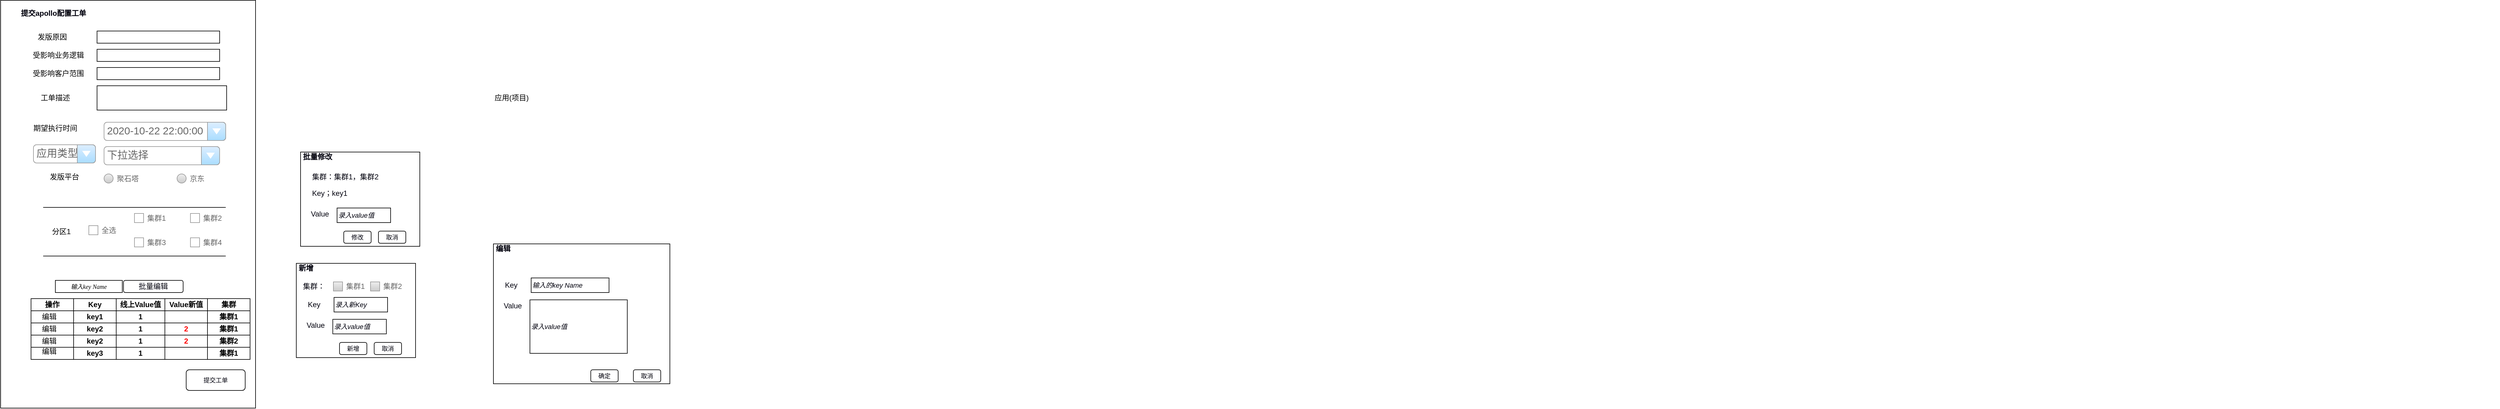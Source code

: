 <mxfile version="14.1.2" type="github" pages="3">
  <diagram id="HkuzjCNXfdghulc0zHtY" name="第 1 页">
    <mxGraphModel dx="1422" dy="1963" grid="1" gridSize="10" guides="1" tooltips="1" connect="1" arrows="1" fold="1" page="1" pageScale="1" pageWidth="827" pageHeight="1169" math="0" shadow="0">
      <root>
        <mxCell id="0" />
        <mxCell id="1" parent="0" />
        <mxCell id="XfXEvl1QIxhK9ypkfOGY-76" value="" style="rounded=0;whiteSpace=wrap;html=1;shadow=0;strokeColor=#000000;fillColor=none;gradientColor=#BFBFBF;fontColor=#00000D;" parent="1" vertex="1">
          <mxGeometry x="60" y="-60.5" width="419" height="670.5" as="geometry" />
        </mxCell>
        <mxCell id="XfXEvl1QIxhK9ypkfOGY-6" value="发版平台" style="text;html=1;strokeColor=none;fillColor=none;align=center;verticalAlign=middle;whiteSpace=wrap;rounded=0;" parent="1" vertex="1">
          <mxGeometry x="140" y="220" width="50" height="20" as="geometry" />
        </mxCell>
        <mxCell id="XfXEvl1QIxhK9ypkfOGY-7" value="聚石塔&lt;span style=&quot;color: rgba(0, 0, 0, 0); font-family: monospace; font-size: 12px;&quot;&gt;%3CmxGraphModel%3E%3Croot%3E%3CmxCell%20id%3D%220%22%2F%3E%3CmxCell%20id%3D%221%22%20parent%3D%220%22%2F%3E%3CmxCell%20id%3D%222%22%20value%3D%22%E9%9B%86%E7%BE%A4%E6%B8%85%E5%8D%95%22%20style%3D%22text%3Bhtml%3D1%3BstrokeColor%3Dnone%3BfillColor%3Dnone%3Balign%3Dcenter%3BverticalAlign%3Dmiddle%3BwhiteSpace%3Dwrap%3Brounded%3D0%3B%22%20vertex%3D%221%22%20parent%3D%221%22%3E%3CmxGeometry%20x%3D%22120%22%20y%3D%22170%22%20width%3D%2250%22%20height%3D%2220%22%20as%3D%22geometry%22%2F%3E%3C%2FmxCell%3E%3C%2Froot%3E%3C%2FmxGraphModel%3E&lt;/span&gt;" style="shape=ellipse;fillColor=#eeeeee;strokeColor=#999999;gradientColor=#cccccc;html=1;align=left;spacingLeft=4;fontSize=12;fontColor=#666666;labelPosition=right;shadow=0;" parent="1" vertex="1">
          <mxGeometry x="230" y="225" width="15" height="15" as="geometry" />
        </mxCell>
        <mxCell id="XfXEvl1QIxhK9ypkfOGY-9" value="京东" style="shape=ellipse;fillColor=#eeeeee;strokeColor=#999999;gradientColor=#cccccc;html=1;align=left;spacingLeft=4;fontSize=12;fontColor=#666666;labelPosition=right;shadow=0;" parent="1" vertex="1">
          <mxGeometry x="350" y="225" width="15" height="15" as="geometry" />
        </mxCell>
        <mxCell id="XfXEvl1QIxhK9ypkfOGY-20" value="应用(项目)" style="text;html=1;strokeColor=none;fillColor=none;align=center;verticalAlign=middle;whiteSpace=wrap;rounded=0;" parent="1" vertex="1">
          <mxGeometry x="870" y="90" width="60" height="20" as="geometry" />
        </mxCell>
        <mxCell id="XfXEvl1QIxhK9ypkfOGY-21" value="下拉选择" style="strokeWidth=1;shadow=0;dashed=0;align=center;html=1;shape=mxgraph.mockup.forms.comboBox;strokeColor=#999999;fillColor=#ddeeff;align=left;fillColor2=#aaddff;mainText=;fontColor=#666666;fontSize=17;spacingLeft=3;" parent="1" vertex="1">
          <mxGeometry x="230" y="180" width="190" height="30" as="geometry" />
        </mxCell>
        <mxCell id="XfXEvl1QIxhK9ypkfOGY-22" value="Key" style="text;html=1;fillColor=none;align=center;verticalAlign=middle;whiteSpace=wrap;rounded=0;strokeColor=#000000;fontStyle=1" parent="1" vertex="1">
          <mxGeometry x="180" y="430" width="70" height="20" as="geometry" />
        </mxCell>
        <mxCell id="XfXEvl1QIxhK9ypkfOGY-23" style="edgeStyle=orthogonalEdgeStyle;rounded=0;orthogonalLoop=1;jettySize=auto;html=1;exitX=0.5;exitY=1;exitDx=0;exitDy=0;" parent="1" source="XfXEvl1QIxhK9ypkfOGY-22" target="XfXEvl1QIxhK9ypkfOGY-22" edge="1">
          <mxGeometry relative="1" as="geometry" />
        </mxCell>
        <mxCell id="XfXEvl1QIxhK9ypkfOGY-24" value="线上Value值" style="text;html=1;fillColor=none;align=center;verticalAlign=middle;whiteSpace=wrap;rounded=0;strokeColor=#000000;fontStyle=1" parent="1" vertex="1">
          <mxGeometry x="250" y="430" width="80" height="20" as="geometry" />
        </mxCell>
        <mxCell id="XfXEvl1QIxhK9ypkfOGY-25" value="Value新值" style="text;html=1;fillColor=none;align=center;verticalAlign=middle;whiteSpace=wrap;rounded=0;strokeColor=#000000;fontStyle=1" parent="1" vertex="1">
          <mxGeometry x="330" y="430" width="70" height="20" as="geometry" />
        </mxCell>
        <mxCell id="XfXEvl1QIxhK9ypkfOGY-26" value="集群" style="text;html=1;fillColor=none;align=center;verticalAlign=middle;whiteSpace=wrap;rounded=0;strokeColor=#000000;fontStyle=1" parent="1" vertex="1">
          <mxGeometry x="400" y="430" width="70" height="20" as="geometry" />
        </mxCell>
        <mxCell id="XfXEvl1QIxhK9ypkfOGY-27" value="key1" style="text;html=1;fillColor=none;align=center;verticalAlign=middle;whiteSpace=wrap;rounded=0;strokeColor=#000000;fontStyle=1" parent="1" vertex="1">
          <mxGeometry x="180" y="450" width="70" height="20" as="geometry" />
        </mxCell>
        <mxCell id="XfXEvl1QIxhK9ypkfOGY-28" value="1" style="text;html=1;fillColor=none;align=center;verticalAlign=middle;whiteSpace=wrap;rounded=0;strokeColor=#000000;fontStyle=1" parent="1" vertex="1">
          <mxGeometry x="250" y="450" width="80" height="20" as="geometry" />
        </mxCell>
        <mxCell id="XfXEvl1QIxhK9ypkfOGY-29" value="" style="text;html=1;fillColor=none;align=center;verticalAlign=middle;whiteSpace=wrap;rounded=0;strokeColor=#000000;fontStyle=1;fontColor=#FF0000;" parent="1" vertex="1">
          <mxGeometry x="330" y="450" width="70" height="20" as="geometry" />
        </mxCell>
        <mxCell id="XfXEvl1QIxhK9ypkfOGY-30" value="集群1" style="text;html=1;fillColor=none;align=center;verticalAlign=middle;whiteSpace=wrap;rounded=0;strokeColor=#000000;fontStyle=1" parent="1" vertex="1">
          <mxGeometry x="400" y="450" width="70" height="20" as="geometry" />
        </mxCell>
        <mxCell id="XfXEvl1QIxhK9ypkfOGY-31" style="edgeStyle=orthogonalEdgeStyle;rounded=0;orthogonalLoop=1;jettySize=auto;html=1;exitX=0.5;exitY=1;exitDx=0;exitDy=0;" parent="1" edge="1">
          <mxGeometry relative="1" as="geometry">
            <mxPoint x="215" y="470" as="sourcePoint" />
            <mxPoint x="215" y="470" as="targetPoint" />
          </mxGeometry>
        </mxCell>
        <mxCell id="XfXEvl1QIxhK9ypkfOGY-32" value="key2" style="text;html=1;fillColor=none;align=center;verticalAlign=middle;whiteSpace=wrap;rounded=0;strokeColor=#000000;fontStyle=1" parent="1" vertex="1">
          <mxGeometry x="180" y="470" width="70" height="20" as="geometry" />
        </mxCell>
        <mxCell id="XfXEvl1QIxhK9ypkfOGY-33" value="1" style="text;html=1;fillColor=none;align=center;verticalAlign=middle;whiteSpace=wrap;rounded=0;strokeColor=#000000;fontStyle=1" parent="1" vertex="1">
          <mxGeometry x="250" y="470" width="80" height="20" as="geometry" />
        </mxCell>
        <mxCell id="XfXEvl1QIxhK9ypkfOGY-34" value="&lt;font color=&quot;#ff0000&quot;&gt;2&lt;/font&gt;" style="text;html=1;fillColor=none;align=center;verticalAlign=middle;whiteSpace=wrap;rounded=0;strokeColor=#000000;fontStyle=1" parent="1" vertex="1">
          <mxGeometry x="330" y="470" width="70" height="20" as="geometry" />
        </mxCell>
        <mxCell id="XfXEvl1QIxhK9ypkfOGY-35" value="集群1" style="text;html=1;fillColor=none;align=center;verticalAlign=middle;whiteSpace=wrap;rounded=0;strokeColor=#000000;fontStyle=1" parent="1" vertex="1">
          <mxGeometry x="400" y="470" width="70" height="20" as="geometry" />
        </mxCell>
        <mxCell id="XfXEvl1QIxhK9ypkfOGY-36" style="edgeStyle=orthogonalEdgeStyle;rounded=0;orthogonalLoop=1;jettySize=auto;html=1;exitX=0.5;exitY=1;exitDx=0;exitDy=0;" parent="1" source="XfXEvl1QIxhK9ypkfOGY-29" target="XfXEvl1QIxhK9ypkfOGY-29" edge="1">
          <mxGeometry relative="1" as="geometry" />
        </mxCell>
        <mxCell id="XfXEvl1QIxhK9ypkfOGY-37" style="edgeStyle=orthogonalEdgeStyle;rounded=0;orthogonalLoop=1;jettySize=auto;html=1;exitX=0.5;exitY=1;exitDx=0;exitDy=0;" parent="1" edge="1">
          <mxGeometry relative="1" as="geometry">
            <mxPoint x="215" y="490" as="sourcePoint" />
            <mxPoint x="215" y="490" as="targetPoint" />
          </mxGeometry>
        </mxCell>
        <mxCell id="XfXEvl1QIxhK9ypkfOGY-38" value="key2" style="text;html=1;fillColor=none;align=center;verticalAlign=middle;whiteSpace=wrap;rounded=0;strokeColor=#000000;fontStyle=1" parent="1" vertex="1">
          <mxGeometry x="180" y="490" width="70" height="20" as="geometry" />
        </mxCell>
        <mxCell id="XfXEvl1QIxhK9ypkfOGY-39" value="1" style="text;html=1;fillColor=none;align=center;verticalAlign=middle;whiteSpace=wrap;rounded=0;strokeColor=#000000;fontStyle=1" parent="1" vertex="1">
          <mxGeometry x="250" y="490" width="80" height="20" as="geometry" />
        </mxCell>
        <mxCell id="XfXEvl1QIxhK9ypkfOGY-40" value="&lt;font color=&quot;#ff0000&quot;&gt;2&lt;/font&gt;" style="text;html=1;fillColor=none;align=center;verticalAlign=middle;whiteSpace=wrap;rounded=0;strokeColor=#000000;fontStyle=1" parent="1" vertex="1">
          <mxGeometry x="330" y="490" width="70" height="20" as="geometry" />
        </mxCell>
        <mxCell id="XfXEvl1QIxhK9ypkfOGY-41" value="集群2" style="text;html=1;fillColor=none;align=center;verticalAlign=middle;whiteSpace=wrap;rounded=0;strokeColor=#000000;fontStyle=1" parent="1" vertex="1">
          <mxGeometry x="400" y="490" width="70" height="20" as="geometry" />
        </mxCell>
        <mxCell id="XfXEvl1QIxhK9ypkfOGY-42" style="edgeStyle=orthogonalEdgeStyle;rounded=0;orthogonalLoop=1;jettySize=auto;html=1;exitX=0.5;exitY=1;exitDx=0;exitDy=0;" parent="1" edge="1">
          <mxGeometry relative="1" as="geometry">
            <mxPoint x="365" y="490" as="sourcePoint" />
            <mxPoint x="365" y="490" as="targetPoint" />
          </mxGeometry>
        </mxCell>
        <mxCell id="XfXEvl1QIxhK9ypkfOGY-43" style="edgeStyle=orthogonalEdgeStyle;rounded=0;orthogonalLoop=1;jettySize=auto;html=1;exitX=0.5;exitY=1;exitDx=0;exitDy=0;" parent="1" edge="1">
          <mxGeometry relative="1" as="geometry">
            <mxPoint x="215" y="510" as="sourcePoint" />
            <mxPoint x="215" y="510" as="targetPoint" />
          </mxGeometry>
        </mxCell>
        <mxCell id="XfXEvl1QIxhK9ypkfOGY-44" value="key3" style="text;html=1;fillColor=none;align=center;verticalAlign=middle;whiteSpace=wrap;rounded=0;strokeColor=#000000;fontStyle=1" parent="1" vertex="1">
          <mxGeometry x="180" y="510" width="70" height="20" as="geometry" />
        </mxCell>
        <mxCell id="XfXEvl1QIxhK9ypkfOGY-45" value="1" style="text;html=1;fillColor=none;align=center;verticalAlign=middle;whiteSpace=wrap;rounded=0;strokeColor=#000000;fontStyle=1" parent="1" vertex="1">
          <mxGeometry x="250" y="510" width="80" height="20" as="geometry" />
        </mxCell>
        <mxCell id="XfXEvl1QIxhK9ypkfOGY-46" value="" style="text;html=1;fillColor=none;align=center;verticalAlign=middle;whiteSpace=wrap;rounded=0;strokeColor=#000000;fontStyle=1" parent="1" vertex="1">
          <mxGeometry x="330" y="510" width="70" height="20" as="geometry" />
        </mxCell>
        <mxCell id="XfXEvl1QIxhK9ypkfOGY-47" value="集群1" style="text;html=1;fillColor=none;align=center;verticalAlign=middle;whiteSpace=wrap;rounded=0;strokeColor=#000000;fontStyle=1" parent="1" vertex="1">
          <mxGeometry x="400" y="510" width="70" height="20" as="geometry" />
        </mxCell>
        <mxCell id="XfXEvl1QIxhK9ypkfOGY-48" style="edgeStyle=orthogonalEdgeStyle;rounded=0;orthogonalLoop=1;jettySize=auto;html=1;exitX=0.5;exitY=1;exitDx=0;exitDy=0;" parent="1" edge="1">
          <mxGeometry relative="1" as="geometry">
            <mxPoint x="365" y="510" as="sourcePoint" />
            <mxPoint x="365" y="510" as="targetPoint" />
          </mxGeometry>
        </mxCell>
        <mxCell id="XfXEvl1QIxhK9ypkfOGY-51" value="操作" style="text;html=1;fillColor=none;align=center;verticalAlign=middle;whiteSpace=wrap;rounded=0;strokeColor=#000000;fontStyle=1" parent="1" vertex="1">
          <mxGeometry x="110" y="430" width="70" height="20" as="geometry" />
        </mxCell>
        <mxCell id="XfXEvl1QIxhK9ypkfOGY-52" value="" style="text;html=1;fillColor=none;align=center;verticalAlign=middle;whiteSpace=wrap;rounded=0;strokeColor=#000000;fontStyle=1" parent="1" vertex="1">
          <mxGeometry x="110" y="450" width="70" height="20" as="geometry" />
        </mxCell>
        <mxCell id="XfXEvl1QIxhK9ypkfOGY-53" value="" style="text;html=1;fillColor=none;align=center;verticalAlign=middle;whiteSpace=wrap;rounded=0;strokeColor=#000000;fontStyle=1" parent="1" vertex="1">
          <mxGeometry x="110" y="470" width="70" height="20" as="geometry" />
        </mxCell>
        <mxCell id="XfXEvl1QIxhK9ypkfOGY-54" value="" style="text;html=1;fillColor=none;align=center;verticalAlign=middle;whiteSpace=wrap;rounded=0;strokeColor=#000000;fontStyle=1" parent="1" vertex="1">
          <mxGeometry x="110" y="490" width="70" height="20" as="geometry" />
        </mxCell>
        <mxCell id="XfXEvl1QIxhK9ypkfOGY-55" value="" style="text;html=1;fillColor=none;align=center;verticalAlign=middle;whiteSpace=wrap;rounded=0;strokeColor=#000000;fontStyle=1" parent="1" vertex="1">
          <mxGeometry x="110" y="510" width="70" height="20" as="geometry" />
        </mxCell>
        <mxCell id="XfXEvl1QIxhK9ypkfOGY-63" value="批量编辑" style="rounded=1;whiteSpace=wrap;html=1;shadow=0;strokeColor=#000000;fillColor=none;gradientColor=#BFBFBF;fontColor=#00000D;" parent="1" vertex="1">
          <mxGeometry x="262" y="400" width="98" height="20" as="geometry" />
        </mxCell>
        <mxCell id="XfXEvl1QIxhK9ypkfOGY-65" value="期望执行时间" style="text;html=1;strokeColor=none;fillColor=none;align=center;verticalAlign=middle;whiteSpace=wrap;rounded=0;" parent="1" vertex="1">
          <mxGeometry x="110" y="140" width="80" height="20" as="geometry" />
        </mxCell>
        <mxCell id="XfXEvl1QIxhK9ypkfOGY-66" value="2020-10-22 22:00:00" style="strokeWidth=1;shadow=0;dashed=0;align=center;html=1;shape=mxgraph.mockup.forms.comboBox;strokeColor=#999999;fillColor=#ddeeff;align=left;fillColor2=#aaddff;mainText=;fontColor=#666666;fontSize=17;spacingLeft=3;" parent="1" vertex="1">
          <mxGeometry x="230" y="140" width="200" height="30" as="geometry" />
        </mxCell>
        <mxCell id="XfXEvl1QIxhK9ypkfOGY-67" value="工单描述" style="text;html=1;strokeColor=none;fillColor=none;align=center;verticalAlign=middle;whiteSpace=wrap;rounded=0;" parent="1" vertex="1">
          <mxGeometry x="110" y="90" width="80" height="20" as="geometry" />
        </mxCell>
        <mxCell id="XfXEvl1QIxhK9ypkfOGY-68" value="" style="rounded=0;whiteSpace=wrap;html=1;shadow=0;strokeColor=#000000;fillColor=none;gradientColor=#BFBFBF;fontColor=#00000D;" parent="1" vertex="1">
          <mxGeometry x="218.5" y="80" width="213" height="40" as="geometry" />
        </mxCell>
        <mxCell id="XfXEvl1QIxhK9ypkfOGY-69" value="发版原因" style="text;html=1;strokeColor=none;fillColor=none;align=center;verticalAlign=middle;whiteSpace=wrap;rounded=0;" parent="1" vertex="1">
          <mxGeometry x="105" y="-10" width="80" height="20" as="geometry" />
        </mxCell>
        <mxCell id="XfXEvl1QIxhK9ypkfOGY-70" value="受影响业务逻辑" style="text;html=1;strokeColor=none;fillColor=none;align=center;verticalAlign=middle;whiteSpace=wrap;rounded=0;" parent="1" vertex="1">
          <mxGeometry x="110" y="20" width="90" height="20" as="geometry" />
        </mxCell>
        <mxCell id="XfXEvl1QIxhK9ypkfOGY-71" value="受影响客户范围" style="text;html=1;strokeColor=none;fillColor=none;align=center;verticalAlign=middle;whiteSpace=wrap;rounded=0;" parent="1" vertex="1">
          <mxGeometry x="110" y="50" width="90" height="20" as="geometry" />
        </mxCell>
        <mxCell id="XfXEvl1QIxhK9ypkfOGY-72" value="" style="rounded=0;whiteSpace=wrap;html=1;shadow=0;strokeColor=#000000;fillColor=none;gradientColor=#BFBFBF;fontColor=#00000D;" parent="1" vertex="1">
          <mxGeometry x="218.5" y="-10" width="201.5" height="20" as="geometry" />
        </mxCell>
        <mxCell id="XfXEvl1QIxhK9ypkfOGY-73" value="" style="rounded=0;whiteSpace=wrap;html=1;shadow=0;strokeColor=#000000;fillColor=none;gradientColor=#BFBFBF;fontColor=#00000D;" parent="1" vertex="1">
          <mxGeometry x="218.5" y="20" width="201.5" height="20" as="geometry" />
        </mxCell>
        <mxCell id="XfXEvl1QIxhK9ypkfOGY-74" value="" style="rounded=0;whiteSpace=wrap;html=1;shadow=0;strokeColor=#000000;fillColor=none;gradientColor=#BFBFBF;fontColor=#00000D;" parent="1" vertex="1">
          <mxGeometry x="218.5" y="50" width="201.5" height="20" as="geometry" />
        </mxCell>
        <mxCell id="XfXEvl1QIxhK9ypkfOGY-77" value="提交apollo配置工单" style="text;html=1;strokeColor=none;fillColor=none;align=center;verticalAlign=middle;whiteSpace=wrap;rounded=0;shadow=0;fontColor=#00000D;fontStyle=1" parent="1" vertex="1">
          <mxGeometry x="87" y="-49" width="120" height="20" as="geometry" />
        </mxCell>
        <mxCell id="XfXEvl1QIxhK9ypkfOGY-78" value="" style="rounded=0;whiteSpace=wrap;html=1;shadow=0;strokeColor=#000000;fillColor=none;gradientColor=#BFBFBF;fontColor=#00000D;" parent="1" vertex="1">
          <mxGeometry x="553" y="189" width="196" height="155" as="geometry" />
        </mxCell>
        <mxCell id="XfXEvl1QIxhK9ypkfOGY-79" value="集群：集群1，集群2" style="text;html=1;strokeColor=none;fillColor=none;align=left;verticalAlign=middle;whiteSpace=wrap;rounded=0;shadow=0;fontColor=#00000D;" parent="1" vertex="1">
          <mxGeometry x="570" y="220" width="116" height="20" as="geometry" />
        </mxCell>
        <mxCell id="XfXEvl1QIxhK9ypkfOGY-80" value="Key；key1" style="text;html=1;strokeColor=none;fillColor=none;align=left;verticalAlign=middle;whiteSpace=wrap;rounded=0;shadow=0;fontColor=#00000D;" parent="1" vertex="1">
          <mxGeometry x="570" y="247" width="116" height="20" as="geometry" />
        </mxCell>
        <mxCell id="XfXEvl1QIxhK9ypkfOGY-81" value="Value" style="text;html=1;strokeColor=none;fillColor=none;align=left;verticalAlign=middle;whiteSpace=wrap;rounded=0;shadow=0;fontColor=#00000D;" parent="1" vertex="1">
          <mxGeometry x="568" y="281" width="53" height="20" as="geometry" />
        </mxCell>
        <mxCell id="XfXEvl1QIxhK9ypkfOGY-82" value="&lt;font style=&quot;font-size: 11px&quot;&gt;录入value值&lt;/font&gt;" style="rounded=0;whiteSpace=wrap;html=1;shadow=0;strokeColor=#000000;fillColor=none;gradientColor=#BFBFBF;fontColor=#00000D;align=left;fontStyle=2;fontSize=10;" parent="1" vertex="1">
          <mxGeometry x="613" y="281" width="88" height="24" as="geometry" />
        </mxCell>
        <mxCell id="XfXEvl1QIxhK9ypkfOGY-83" value="修改" style="rounded=1;whiteSpace=wrap;html=1;shadow=0;strokeColor=#000000;fillColor=none;gradientColor=#BFBFBF;fontSize=10;fontColor=#00000D;align=center;" parent="1" vertex="1">
          <mxGeometry x="624" y="319" width="45" height="20" as="geometry" />
        </mxCell>
        <mxCell id="XfXEvl1QIxhK9ypkfOGY-84" value="取消" style="rounded=1;whiteSpace=wrap;html=1;shadow=0;strokeColor=#000000;fillColor=none;gradientColor=#BFBFBF;fontSize=10;fontColor=#00000D;align=center;" parent="1" vertex="1">
          <mxGeometry x="681" y="319" width="45" height="20" as="geometry" />
        </mxCell>
        <mxCell id="XfXEvl1QIxhK9ypkfOGY-85" value="批量修改" style="text;html=1;strokeColor=none;fillColor=none;align=left;verticalAlign=middle;whiteSpace=wrap;rounded=0;shadow=0;fontColor=#00000D;fontStyle=1" parent="1" vertex="1">
          <mxGeometry x="555" y="187" width="116" height="20" as="geometry" />
        </mxCell>
        <mxCell id="XfXEvl1QIxhK9ypkfOGY-88" value="提交工单" style="rounded=1;whiteSpace=wrap;html=1;shadow=0;strokeColor=#000000;fillColor=none;gradientColor=#BFBFBF;fontSize=10;align=center;fontColor=#00000D;" parent="1" vertex="1">
          <mxGeometry x="365" y="547" width="97" height="34" as="geometry" />
        </mxCell>
        <mxCell id="56p8c84hQz3d6hfQxooK-1" value="" style="rounded=0;whiteSpace=wrap;html=1;shadow=0;strokeColor=#000000;fillColor=none;gradientColor=#BFBFBF;fontColor=#00000D;" parent="1" vertex="1">
          <mxGeometry x="546" y="372" width="196" height="155" as="geometry" />
        </mxCell>
        <mxCell id="56p8c84hQz3d6hfQxooK-2" value="集群：" style="text;html=1;strokeColor=none;fillColor=none;align=left;verticalAlign=middle;whiteSpace=wrap;rounded=0;shadow=0;fontColor=#00000D;" parent="1" vertex="1">
          <mxGeometry x="555" y="400" width="43" height="20" as="geometry" />
        </mxCell>
        <mxCell id="56p8c84hQz3d6hfQxooK-3" value="Key" style="text;html=1;strokeColor=none;fillColor=none;align=left;verticalAlign=middle;whiteSpace=wrap;rounded=0;shadow=0;fontColor=#00000D;" parent="1" vertex="1">
          <mxGeometry x="563" y="430" width="35" height="20" as="geometry" />
        </mxCell>
        <mxCell id="56p8c84hQz3d6hfQxooK-4" value="Value" style="text;html=1;strokeColor=none;fillColor=none;align=left;verticalAlign=middle;whiteSpace=wrap;rounded=0;shadow=0;fontColor=#00000D;" parent="1" vertex="1">
          <mxGeometry x="561" y="464" width="53" height="20" as="geometry" />
        </mxCell>
        <mxCell id="56p8c84hQz3d6hfQxooK-5" value="&lt;font style=&quot;font-size: 11px&quot;&gt;录入value值&lt;/font&gt;" style="rounded=0;whiteSpace=wrap;html=1;shadow=0;strokeColor=#000000;fillColor=none;gradientColor=#BFBFBF;fontColor=#00000D;align=left;fontStyle=2;fontSize=10;" parent="1" vertex="1">
          <mxGeometry x="606" y="464" width="88" height="24" as="geometry" />
        </mxCell>
        <mxCell id="56p8c84hQz3d6hfQxooK-6" value="新增" style="rounded=1;whiteSpace=wrap;html=1;shadow=0;strokeColor=#000000;fillColor=none;gradientColor=#BFBFBF;fontSize=10;fontColor=#00000D;align=center;" parent="1" vertex="1">
          <mxGeometry x="617" y="502" width="45" height="20" as="geometry" />
        </mxCell>
        <mxCell id="56p8c84hQz3d6hfQxooK-7" value="取消" style="rounded=1;whiteSpace=wrap;html=1;shadow=0;strokeColor=#000000;fillColor=none;gradientColor=#BFBFBF;fontSize=10;fontColor=#00000D;align=center;" parent="1" vertex="1">
          <mxGeometry x="674" y="502" width="45" height="20" as="geometry" />
        </mxCell>
        <mxCell id="56p8c84hQz3d6hfQxooK-8" value="新增" style="text;html=1;strokeColor=none;fillColor=none;align=left;verticalAlign=middle;whiteSpace=wrap;rounded=0;shadow=0;fontColor=#00000D;fontStyle=1" parent="1" vertex="1">
          <mxGeometry x="548" y="370" width="116" height="20" as="geometry" />
        </mxCell>
        <mxCell id="56p8c84hQz3d6hfQxooK-9" value="&lt;font style=&quot;font-size: 11px&quot;&gt;录入新Key&lt;/font&gt;" style="rounded=0;whiteSpace=wrap;html=1;shadow=0;strokeColor=#000000;fillColor=none;gradientColor=#BFBFBF;fontColor=#00000D;align=left;fontStyle=2;fontSize=10;" parent="1" vertex="1">
          <mxGeometry x="608" y="428" width="88" height="24" as="geometry" />
        </mxCell>
        <mxCell id="56p8c84hQz3d6hfQxooK-10" value="集群1" style="strokeWidth=1;shadow=0;dashed=0;align=center;html=1;shape=mxgraph.mockup.forms.rrect;rSize=0;fillColor=#eeeeee;strokeColor=#999999;gradientColor=#cccccc;align=left;spacingLeft=4;fontSize=12;fontColor=#666666;labelPosition=right;" parent="1" vertex="1">
          <mxGeometry x="607" y="402.5" width="15" height="15" as="geometry" />
        </mxCell>
        <mxCell id="56p8c84hQz3d6hfQxooK-11" value="集群2" style="strokeWidth=1;shadow=0;dashed=0;align=center;html=1;shape=mxgraph.mockup.forms.rrect;rSize=0;fillColor=#eeeeee;strokeColor=#999999;gradientColor=#cccccc;align=left;spacingLeft=4;fontSize=12;fontColor=#666666;labelPosition=right;" parent="1" vertex="1">
          <mxGeometry x="668" y="402.5" width="15" height="15" as="geometry" />
        </mxCell>
        <mxCell id="PFHocmL1bhpGGb-jJO3M-16" value="" style="group" parent="1" vertex="1" connectable="0">
          <mxGeometry x="130" y="280" width="300" height="80" as="geometry" />
        </mxCell>
        <mxCell id="PFHocmL1bhpGGb-jJO3M-7" value="集群1" style="strokeWidth=1;shadow=0;dashed=0;align=center;html=1;shape=mxgraph.mockup.forms.rrect;rSize=0;strokeColor=#999999;gradientColor=#cccccc;align=left;spacingLeft=4;fontSize=12;fontColor=#666666;labelPosition=right;fillColor=none;" parent="PFHocmL1bhpGGb-jJO3M-16" vertex="1">
          <mxGeometry x="150" y="10" width="15" height="15" as="geometry" />
        </mxCell>
        <mxCell id="PFHocmL1bhpGGb-jJO3M-8" value="全选" style="strokeWidth=1;shadow=0;dashed=0;align=center;html=1;shape=mxgraph.mockup.forms.rrect;rSize=0;strokeColor=#999999;gradientColor=#cccccc;align=left;spacingLeft=4;fontSize=12;fontColor=#666666;labelPosition=right;fillColor=none;" parent="PFHocmL1bhpGGb-jJO3M-16" vertex="1">
          <mxGeometry x="75" y="30" width="15" height="15" as="geometry" />
        </mxCell>
        <mxCell id="PFHocmL1bhpGGb-jJO3M-9" value="集群3" style="strokeWidth=1;shadow=0;dashed=0;align=center;html=1;shape=mxgraph.mockup.forms.rrect;rSize=0;strokeColor=#999999;gradientColor=#cccccc;align=left;spacingLeft=4;fontSize=12;fontColor=#666666;labelPosition=right;fillColor=none;" parent="PFHocmL1bhpGGb-jJO3M-16" vertex="1">
          <mxGeometry x="150" y="50" width="15" height="15" as="geometry" />
        </mxCell>
        <mxCell id="PFHocmL1bhpGGb-jJO3M-10" value="集群4" style="strokeWidth=1;shadow=0;dashed=0;align=center;html=1;shape=mxgraph.mockup.forms.rrect;rSize=0;strokeColor=#999999;gradientColor=#cccccc;align=left;spacingLeft=4;fontSize=12;fontColor=#666666;labelPosition=right;fillColor=none;" parent="PFHocmL1bhpGGb-jJO3M-16" vertex="1">
          <mxGeometry x="242" y="50" width="15" height="15" as="geometry" />
        </mxCell>
        <mxCell id="PFHocmL1bhpGGb-jJO3M-11" value="集群2" style="strokeWidth=1;shadow=0;dashed=0;align=center;html=1;shape=mxgraph.mockup.forms.rrect;rSize=0;strokeColor=#999999;gradientColor=#cccccc;align=left;spacingLeft=4;fontSize=12;fontColor=#666666;labelPosition=right;fillColor=none;" parent="PFHocmL1bhpGGb-jJO3M-16" vertex="1">
          <mxGeometry x="242" y="10" width="15" height="15" as="geometry" />
        </mxCell>
        <mxCell id="PFHocmL1bhpGGb-jJO3M-12" value="分区1" style="text;html=1;strokeColor=none;fillColor=none;align=center;verticalAlign=middle;whiteSpace=wrap;rounded=0;" parent="PFHocmL1bhpGGb-jJO3M-16" vertex="1">
          <mxGeometry x="10" y="30" width="40" height="20" as="geometry" />
        </mxCell>
        <mxCell id="PFHocmL1bhpGGb-jJO3M-14" value="" style="endArrow=none;html=1;" parent="PFHocmL1bhpGGb-jJO3M-16" edge="1">
          <mxGeometry width="50" height="50" relative="1" as="geometry">
            <mxPoint as="sourcePoint" />
            <mxPoint x="300" as="targetPoint" />
          </mxGeometry>
        </mxCell>
        <mxCell id="PFHocmL1bhpGGb-jJO3M-15" value="" style="endArrow=none;html=1;" parent="PFHocmL1bhpGGb-jJO3M-16" edge="1">
          <mxGeometry width="50" height="50" relative="1" as="geometry">
            <mxPoint y="80" as="sourcePoint" />
            <mxPoint x="300" y="80" as="targetPoint" />
          </mxGeometry>
        </mxCell>
        <mxCell id="PFHocmL1bhpGGb-jJO3M-18" value="输入key Name" style="rounded=0;whiteSpace=wrap;html=1;fontStyle=2;fontSize=10;fontFamily=Times New Roman;" parent="1" vertex="1">
          <mxGeometry x="150" y="400" width="110" height="20" as="geometry" />
        </mxCell>
        <mxCell id="Ya5dAnmsTitYrBoYVFSc-1" value="应用类型" style="strokeWidth=1;shadow=0;dashed=0;align=center;html=1;shape=mxgraph.mockup.forms.comboBox;strokeColor=#999999;fillColor=#ddeeff;align=left;fillColor2=#aaddff;mainText=;fontColor=#666666;fontSize=17;spacingLeft=3;" parent="1" vertex="1">
          <mxGeometry x="114" y="177" width="102" height="30" as="geometry" />
        </mxCell>
        <mxCell id="bATMOXnQlxzxpn1nLcVC-1" value="" style="rounded=0;whiteSpace=wrap;html=1;shadow=0;strokeColor=#000000;fillColor=none;gradientColor=#BFBFBF;fontColor=#00000D;" vertex="1" parent="1">
          <mxGeometry x="870" y="340" width="290" height="230" as="geometry" />
        </mxCell>
        <mxCell id="bATMOXnQlxzxpn1nLcVC-3" value="Key" style="text;html=1;strokeColor=none;fillColor=none;align=left;verticalAlign=middle;whiteSpace=wrap;rounded=0;shadow=0;fontColor=#00000D;" vertex="1" parent="1">
          <mxGeometry x="887" y="398" width="35" height="20" as="geometry" />
        </mxCell>
        <mxCell id="bATMOXnQlxzxpn1nLcVC-4" value="Value" style="text;html=1;strokeColor=none;fillColor=none;align=left;verticalAlign=middle;whiteSpace=wrap;rounded=0;shadow=0;fontColor=#00000D;" vertex="1" parent="1">
          <mxGeometry x="885" y="432" width="53" height="20" as="geometry" />
        </mxCell>
        <mxCell id="bATMOXnQlxzxpn1nLcVC-5" value="&lt;font style=&quot;font-size: 11px&quot;&gt;录入value值&lt;/font&gt;" style="rounded=0;whiteSpace=wrap;html=1;shadow=0;strokeColor=#000000;fillColor=none;gradientColor=#BFBFBF;fontColor=#00000D;align=left;fontStyle=2;fontSize=10;" vertex="1" parent="1">
          <mxGeometry x="930" y="432" width="160" height="88" as="geometry" />
        </mxCell>
        <mxCell id="bATMOXnQlxzxpn1nLcVC-6" value="确定" style="rounded=1;whiteSpace=wrap;html=1;shadow=0;strokeColor=#000000;fillColor=none;gradientColor=#BFBFBF;fontSize=10;fontColor=#00000D;align=center;" vertex="1" parent="1">
          <mxGeometry x="1030" y="547" width="45" height="20" as="geometry" />
        </mxCell>
        <mxCell id="bATMOXnQlxzxpn1nLcVC-7" value="取消" style="rounded=1;whiteSpace=wrap;html=1;shadow=0;strokeColor=#000000;fillColor=none;gradientColor=#BFBFBF;fontSize=10;fontColor=#00000D;align=center;" vertex="1" parent="1">
          <mxGeometry x="1100" y="547" width="45" height="20" as="geometry" />
        </mxCell>
        <mxCell id="bATMOXnQlxzxpn1nLcVC-8" value="编辑" style="text;html=1;strokeColor=none;fillColor=none;align=left;verticalAlign=middle;whiteSpace=wrap;rounded=0;shadow=0;fontColor=#00000D;fontStyle=1" vertex="1" parent="1">
          <mxGeometry x="872" y="338" width="116" height="20" as="geometry" />
        </mxCell>
        <mxCell id="bATMOXnQlxzxpn1nLcVC-9" value="&lt;span style=&quot;font-size: 11px&quot;&gt;输入的key Name&lt;/span&gt;" style="rounded=0;whiteSpace=wrap;html=1;shadow=0;strokeColor=#000000;fillColor=none;gradientColor=#BFBFBF;fontColor=#00000D;align=left;fontStyle=2;fontSize=10;" vertex="1" parent="1">
          <mxGeometry x="932" y="396" width="128" height="24" as="geometry" />
        </mxCell>
        <mxCell id="bATMOXnQlxzxpn1nLcVC-12" value="编辑" style="text;html=1;strokeColor=none;fillColor=none;align=center;verticalAlign=middle;whiteSpace=wrap;rounded=0;" vertex="1" parent="1">
          <mxGeometry x="120" y="450" width="40" height="20" as="geometry" />
        </mxCell>
        <mxCell id="bATMOXnQlxzxpn1nLcVC-13" value="编辑" style="text;html=1;strokeColor=none;fillColor=none;align=center;verticalAlign=middle;whiteSpace=wrap;rounded=0;" vertex="1" parent="1">
          <mxGeometry x="120" y="470" width="40" height="20" as="geometry" />
        </mxCell>
        <mxCell id="bATMOXnQlxzxpn1nLcVC-14" value="编辑" style="text;html=1;strokeColor=none;fillColor=none;align=center;verticalAlign=middle;whiteSpace=wrap;rounded=0;" vertex="1" parent="1">
          <mxGeometry x="120" y="490" width="40" height="20" as="geometry" />
        </mxCell>
        <mxCell id="bATMOXnQlxzxpn1nLcVC-15" value="编辑" style="text;html=1;strokeColor=none;fillColor=none;align=center;verticalAlign=middle;whiteSpace=wrap;rounded=0;" vertex="1" parent="1">
          <mxGeometry x="120" y="507" width="40" height="20" as="geometry" />
        </mxCell>
      </root>
    </mxGraphModel>
  </diagram>
  <diagram id="fWQv5UQ_2FWSrR6qAdc5" name="流程图">
    <mxGraphModel dx="782" dy="469" grid="0" gridSize="10" guides="1" tooltips="1" connect="1" arrows="1" fold="1" page="0" pageScale="1" pageWidth="827" pageHeight="1169" math="0" shadow="0">
      <root>
        <mxCell id="NG2ktegaOFFkTP84rU9p-0" />
        <mxCell id="NG2ktegaOFFkTP84rU9p-1" parent="NG2ktegaOFFkTP84rU9p-0" />
        <mxCell id="NG2ktegaOFFkTP84rU9p-4" style="edgeStyle=orthogonalEdgeStyle;rounded=0;orthogonalLoop=1;jettySize=auto;html=1;entryX=0.5;entryY=0;entryDx=0;entryDy=0;" parent="NG2ktegaOFFkTP84rU9p-1" source="NG2ktegaOFFkTP84rU9p-2" target="NG2ktegaOFFkTP84rU9p-3" edge="1">
          <mxGeometry relative="1" as="geometry" />
        </mxCell>
        <mxCell id="NG2ktegaOFFkTP84rU9p-2" value="提交工单" style="rounded=1;whiteSpace=wrap;html=1;" parent="NG2ktegaOFFkTP84rU9p-1" vertex="1">
          <mxGeometry x="290" y="190" width="120" height="60" as="geometry" />
        </mxCell>
        <mxCell id="NG2ktegaOFFkTP84rU9p-6" style="edgeStyle=orthogonalEdgeStyle;rounded=0;orthogonalLoop=1;jettySize=auto;html=1;entryX=0.5;entryY=0;entryDx=0;entryDy=0;" parent="NG2ktegaOFFkTP84rU9p-1" source="NG2ktegaOFFkTP84rU9p-3" edge="1">
          <mxGeometry relative="1" as="geometry">
            <mxPoint x="350" y="420" as="targetPoint" />
          </mxGeometry>
        </mxCell>
        <mxCell id="NG2ktegaOFFkTP84rU9p-3" value="获取待发布的apollo配置工单" style="rounded=1;whiteSpace=wrap;html=1;" parent="NG2ktegaOFFkTP84rU9p-1" vertex="1">
          <mxGeometry x="290" y="310" width="120" height="60" as="geometry" />
        </mxCell>
        <mxCell id="NG2ktegaOFFkTP84rU9p-8" style="edgeStyle=orthogonalEdgeStyle;rounded=0;orthogonalLoop=1;jettySize=auto;html=1;entryX=0.5;entryY=0;entryDx=0;entryDy=0;" parent="NG2ktegaOFFkTP84rU9p-1" target="NG2ktegaOFFkTP84rU9p-7" edge="1">
          <mxGeometry relative="1" as="geometry">
            <mxPoint x="350" y="490" as="sourcePoint" />
          </mxGeometry>
        </mxCell>
        <mxCell id="qdHmxSpy72Wa4fz56d2L-1" value="无" style="edgeLabel;html=1;align=center;verticalAlign=middle;resizable=0;points=[];" parent="NG2ktegaOFFkTP84rU9p-8" vertex="1" connectable="0">
          <mxGeometry x="-0.237" y="2" relative="1" as="geometry">
            <mxPoint as="offset" />
          </mxGeometry>
        </mxCell>
        <mxCell id="NG2ktegaOFFkTP84rU9p-7" value="提交成功" style="rounded=1;whiteSpace=wrap;html=1;" parent="NG2ktegaOFFkTP84rU9p-1" vertex="1">
          <mxGeometry x="282" y="621" width="135" height="46" as="geometry" />
        </mxCell>
        <mxCell id="NG2ktegaOFFkTP84rU9p-11" style="edgeStyle=orthogonalEdgeStyle;rounded=0;orthogonalLoop=1;jettySize=auto;html=1;entryX=0.5;entryY=0;entryDx=0;entryDy=0;" parent="NG2ktegaOFFkTP84rU9p-1" source="NG2ktegaOFFkTP84rU9p-12" edge="1">
          <mxGeometry relative="1" as="geometry">
            <mxPoint x="1011" y="274" as="targetPoint" />
          </mxGeometry>
        </mxCell>
        <mxCell id="NG2ktegaOFFkTP84rU9p-12" value="(malinios)执行工单" style="rounded=1;whiteSpace=wrap;html=1;" parent="NG2ktegaOFFkTP84rU9p-1" vertex="1">
          <mxGeometry x="951" y="159" width="120" height="60" as="geometry" />
        </mxCell>
        <mxCell id="qdHmxSpy72Wa4fz56d2L-8" style="edgeStyle=orthogonalEdgeStyle;rounded=0;orthogonalLoop=1;jettySize=auto;html=1;entryX=0.394;entryY=0.006;entryDx=0;entryDy=0;entryPerimeter=0;" parent="NG2ktegaOFFkTP84rU9p-1" source="NG2ktegaOFFkTP84rU9p-21" target="NG2ktegaOFFkTP84rU9p-23" edge="1">
          <mxGeometry relative="1" as="geometry">
            <Array as="points">
              <mxPoint x="889" y="432" />
            </Array>
          </mxGeometry>
        </mxCell>
        <mxCell id="qdHmxSpy72Wa4fz56d2L-9" style="edgeStyle=orthogonalEdgeStyle;rounded=0;orthogonalLoop=1;jettySize=auto;html=1;entryX=0.569;entryY=0.017;entryDx=0;entryDy=0;entryPerimeter=0;" parent="NG2ktegaOFFkTP84rU9p-1" source="NG2ktegaOFFkTP84rU9p-21" target="NG2ktegaOFFkTP84rU9p-27" edge="1">
          <mxGeometry relative="1" as="geometry" />
        </mxCell>
        <mxCell id="NG2ktegaOFFkTP84rU9p-21" value="&lt;span&gt;检查apollo后台是否有待发布的数据&lt;/span&gt;" style="rhombus;whiteSpace=wrap;html=1;" parent="NG2ktegaOFFkTP84rU9p-1" vertex="1">
          <mxGeometry x="957" y="387" width="108" height="90" as="geometry" />
        </mxCell>
        <mxCell id="NG2ktegaOFFkTP84rU9p-23" value="工单执行失败" style="rounded=0;whiteSpace=wrap;html=1;" parent="NG2ktegaOFFkTP84rU9p-1" vertex="1">
          <mxGeometry x="842" y="531" width="120" height="60" as="geometry" />
        </mxCell>
        <mxCell id="NG2ktegaOFFkTP84rU9p-27" value="调用apollo执行接口" style="rounded=0;whiteSpace=wrap;html=1;" parent="NG2ktegaOFFkTP84rU9p-1" vertex="1">
          <mxGeometry x="1079" y="529" width="120" height="60" as="geometry" />
        </mxCell>
        <mxCell id="NG2ktegaOFFkTP84rU9p-31" style="edgeStyle=orthogonalEdgeStyle;rounded=0;orthogonalLoop=1;jettySize=auto;html=1;entryX=0.5;entryY=0;entryDx=0;entryDy=0;" parent="NG2ktegaOFFkTP84rU9p-1" source="NG2ktegaOFFkTP84rU9p-29" target="NG2ktegaOFFkTP84rU9p-21" edge="1">
          <mxGeometry relative="1" as="geometry" />
        </mxCell>
        <mxCell id="NG2ktegaOFFkTP84rU9p-29" value="提交给apollo服务工具" style="rounded=1;whiteSpace=wrap;html=1;" parent="NG2ktegaOFFkTP84rU9p-1" vertex="1">
          <mxGeometry x="951" y="273" width="120" height="60" as="geometry" />
        </mxCell>
        <mxCell id="qdHmxSpy72Wa4fz56d2L-2" value="有" style="edgeStyle=orthogonalEdgeStyle;rounded=0;orthogonalLoop=1;jettySize=auto;html=1;" parent="NG2ktegaOFFkTP84rU9p-1" source="qdHmxSpy72Wa4fz56d2L-0" edge="1">
          <mxGeometry relative="1" as="geometry">
            <mxPoint x="473.333" y="458" as="targetPoint" />
          </mxGeometry>
        </mxCell>
        <mxCell id="qdHmxSpy72Wa4fz56d2L-0" value="检查当前提交的apollo配置工单中的key是否与待发布的apollo配置工单的key有冲突" style="rhombus;whiteSpace=wrap;html=1;" parent="NG2ktegaOFFkTP84rU9p-1" vertex="1">
          <mxGeometry x="292" y="418" width="116" height="80" as="geometry" />
        </mxCell>
        <mxCell id="qdHmxSpy72Wa4fz56d2L-4" style="edgeStyle=orthogonalEdgeStyle;rounded=0;orthogonalLoop=1;jettySize=auto;html=1;entryX=1;entryY=0.5;entryDx=0;entryDy=0;" parent="NG2ktegaOFFkTP84rU9p-1" source="qdHmxSpy72Wa4fz56d2L-3" target="NG2ktegaOFFkTP84rU9p-7" edge="1">
          <mxGeometry relative="1" as="geometry">
            <Array as="points">
              <mxPoint x="514" y="644" />
            </Array>
          </mxGeometry>
        </mxCell>
        <mxCell id="qdHmxSpy72Wa4fz56d2L-5" value="是" style="edgeLabel;html=1;align=center;verticalAlign=middle;resizable=0;points=[];" parent="qdHmxSpy72Wa4fz56d2L-4" vertex="1" connectable="0">
          <mxGeometry x="-0.507" relative="1" as="geometry">
            <mxPoint as="offset" />
          </mxGeometry>
        </mxCell>
        <mxCell id="qdHmxSpy72Wa4fz56d2L-6" style="edgeStyle=orthogonalEdgeStyle;rounded=0;orthogonalLoop=1;jettySize=auto;html=1;entryX=0.5;entryY=0;entryDx=0;entryDy=0;" parent="NG2ktegaOFFkTP84rU9p-1" source="qdHmxSpy72Wa4fz56d2L-3" target="qdHmxSpy72Wa4fz56d2L-7" edge="1">
          <mxGeometry relative="1" as="geometry">
            <mxPoint x="587" y="633" as="targetPoint" />
            <Array as="points">
              <mxPoint x="585" y="456" />
            </Array>
          </mxGeometry>
        </mxCell>
        <mxCell id="qdHmxSpy72Wa4fz56d2L-3" value="是否强制提交" style="rhombus;whiteSpace=wrap;html=1;" parent="NG2ktegaOFFkTP84rU9p-1" vertex="1">
          <mxGeometry x="474" y="416" width="80" height="80" as="geometry" />
        </mxCell>
        <mxCell id="qdHmxSpy72Wa4fz56d2L-7" value="提交失败" style="rounded=1;whiteSpace=wrap;html=1;" parent="NG2ktegaOFFkTP84rU9p-1" vertex="1">
          <mxGeometry x="531" y="624" width="110" height="47" as="geometry" />
        </mxCell>
      </root>
    </mxGraphModel>
  </diagram>
  <diagram id="N05bXaEJDfSzZ18rDi1v" name="第 3 页">
    <mxGraphModel dx="1185" dy="783" grid="1" gridSize="10" guides="1" tooltips="1" connect="1" arrows="1" fold="1" page="0" pageScale="1" pageWidth="827" pageHeight="1169" math="0" shadow="0">
      <root>
        <mxCell id="6t5-vPyLzhiE8bH3JnfZ-0" />
        <mxCell id="6t5-vPyLzhiE8bH3JnfZ-1" parent="6t5-vPyLzhiE8bH3JnfZ-0" />
        <mxCell id="6t5-vPyLzhiE8bH3JnfZ-2" value="Apollo配置工单" style="swimlane;html=1;childLayout=stackLayout;resizeParent=1;resizeParentMax=0;startSize=20;horizontal=0;horizontalStack=1;" parent="6t5-vPyLzhiE8bH3JnfZ-1" vertex="1">
          <mxGeometry x="170" y="110" width="690" height="1070" as="geometry" />
        </mxCell>
        <mxCell id="6t5-vPyLzhiE8bH3JnfZ-3" value="工单" style="swimlane;html=1;startSize=20;" parent="6t5-vPyLzhiE8bH3JnfZ-2" vertex="1">
          <mxGeometry x="20" width="330" height="1070" as="geometry" />
        </mxCell>
        <mxCell id="6t5-vPyLzhiE8bH3JnfZ-20" style="edgeStyle=orthogonalEdgeStyle;rounded=0;orthogonalLoop=1;jettySize=auto;html=1;" parent="6t5-vPyLzhiE8bH3JnfZ-3" source="6t5-vPyLzhiE8bH3JnfZ-7" target="6t5-vPyLzhiE8bH3JnfZ-9" edge="1">
          <mxGeometry relative="1" as="geometry" />
        </mxCell>
        <mxCell id="6t5-vPyLzhiE8bH3JnfZ-7" value="选择应用" style="rounded=1;whiteSpace=wrap;html=1;" parent="6t5-vPyLzhiE8bH3JnfZ-3" vertex="1">
          <mxGeometry x="52" y="40" width="100" height="50" as="geometry" />
        </mxCell>
        <mxCell id="6t5-vPyLzhiE8bH3JnfZ-24" style="edgeStyle=orthogonalEdgeStyle;rounded=0;orthogonalLoop=1;jettySize=auto;html=1;entryX=0.5;entryY=0;entryDx=0;entryDy=0;" parent="6t5-vPyLzhiE8bH3JnfZ-3" source="6t5-vPyLzhiE8bH3JnfZ-11" target="6t5-vPyLzhiE8bH3JnfZ-13" edge="1">
          <mxGeometry relative="1" as="geometry" />
        </mxCell>
        <mxCell id="6t5-vPyLzhiE8bH3JnfZ-11" value="获取&amp;lt;key-value&amp;gt;集合" style="rounded=0;whiteSpace=wrap;html=1;" parent="6t5-vPyLzhiE8bH3JnfZ-3" vertex="1">
          <mxGeometry x="52" y="220" width="100" height="50" as="geometry" />
        </mxCell>
        <mxCell id="6t5-vPyLzhiE8bH3JnfZ-28" style="edgeStyle=orthogonalEdgeStyle;rounded=0;orthogonalLoop=1;jettySize=auto;html=1;entryX=0.5;entryY=0;entryDx=0;entryDy=0;" parent="6t5-vPyLzhiE8bH3JnfZ-3" source="6t5-vPyLzhiE8bH3JnfZ-13" target="6t5-vPyLzhiE8bH3JnfZ-26" edge="1">
          <mxGeometry relative="1" as="geometry" />
        </mxCell>
        <mxCell id="6t5-vPyLzhiE8bH3JnfZ-13" value="修改或新增Key-Value" style="rounded=0;whiteSpace=wrap;html=1;" parent="6t5-vPyLzhiE8bH3JnfZ-3" vertex="1">
          <mxGeometry x="52" y="310" width="100" height="50" as="geometry" />
        </mxCell>
        <mxCell id="6t5-vPyLzhiE8bH3JnfZ-21" style="edgeStyle=orthogonalEdgeStyle;rounded=0;orthogonalLoop=1;jettySize=auto;html=1;entryX=0.5;entryY=0;entryDx=0;entryDy=0;" parent="6t5-vPyLzhiE8bH3JnfZ-3" source="6t5-vPyLzhiE8bH3JnfZ-9" target="6t5-vPyLzhiE8bH3JnfZ-11" edge="1">
          <mxGeometry relative="1" as="geometry" />
        </mxCell>
        <mxCell id="6t5-vPyLzhiE8bH3JnfZ-9" value="选择集群" style="rounded=0;whiteSpace=wrap;html=1;" parent="6t5-vPyLzhiE8bH3JnfZ-3" vertex="1">
          <mxGeometry x="52" y="130" width="100" height="50" as="geometry" />
        </mxCell>
        <mxCell id="rcnwAi2viP6b1LESK-Ub-1" style="edgeStyle=orthogonalEdgeStyle;rounded=0;orthogonalLoop=1;jettySize=auto;html=1;entryX=0.5;entryY=0;entryDx=0;entryDy=0;" parent="6t5-vPyLzhiE8bH3JnfZ-3" source="6t5-vPyLzhiE8bH3JnfZ-26" target="gurmhdWvRiZk0BuzDJKC-21" edge="1">
          <mxGeometry relative="1" as="geometry">
            <mxPoint x="70" y="480" as="targetPoint" />
          </mxGeometry>
        </mxCell>
        <mxCell id="6t5-vPyLzhiE8bH3JnfZ-26" value="提交工单" style="rounded=0;whiteSpace=wrap;html=1;" parent="6t5-vPyLzhiE8bH3JnfZ-3" vertex="1">
          <mxGeometry x="52" y="400" width="100" height="50" as="geometry" />
        </mxCell>
        <mxCell id="gurmhdWvRiZk0BuzDJKC-28" value="否" style="edgeStyle=orthogonalEdgeStyle;rounded=0;orthogonalLoop=1;jettySize=auto;html=1;entryX=0.5;entryY=0;entryDx=0;entryDy=0;" parent="6t5-vPyLzhiE8bH3JnfZ-3" source="gurmhdWvRiZk0BuzDJKC-0" target="gurmhdWvRiZk0BuzDJKC-27" edge="1">
          <mxGeometry relative="1" as="geometry" />
        </mxCell>
        <mxCell id="gurmhdWvRiZk0BuzDJKC-0" value="在任何一个部署上该值是否已存在" style="rhombus;whiteSpace=wrap;html=1;" parent="6t5-vPyLzhiE8bH3JnfZ-3" vertex="1">
          <mxGeometry x="44" y="600" width="116" height="80" as="geometry" />
        </mxCell>
        <mxCell id="gurmhdWvRiZk0BuzDJKC-25" value="否" style="edgeStyle=orthogonalEdgeStyle;rounded=0;orthogonalLoop=1;jettySize=auto;html=1;entryX=0.5;entryY=0;entryDx=0;entryDy=0;exitX=0.5;exitY=1;exitDx=0;exitDy=0;" parent="6t5-vPyLzhiE8bH3JnfZ-3" source="gurmhdWvRiZk0BuzDJKC-21" target="gurmhdWvRiZk0BuzDJKC-0" edge="1">
          <mxGeometry relative="1" as="geometry">
            <Array as="points">
              <mxPoint x="102" y="580" />
              <mxPoint x="102" y="580" />
            </Array>
          </mxGeometry>
        </mxCell>
        <mxCell id="gurmhdWvRiZk0BuzDJKC-21" value="是否只发stage" style="rhombus;whiteSpace=wrap;html=1;" parent="6t5-vPyLzhiE8bH3JnfZ-3" vertex="1">
          <mxGeometry x="44" y="480" width="116" height="80" as="geometry" />
        </mxCell>
        <mxCell id="gurmhdWvRiZk0BuzDJKC-31" value="否" style="edgeStyle=orthogonalEdgeStyle;rounded=0;orthogonalLoop=1;jettySize=auto;html=1;entryX=0.5;entryY=0;entryDx=0;entryDy=0;" parent="6t5-vPyLzhiE8bH3JnfZ-3" source="gurmhdWvRiZk0BuzDJKC-27" target="gurmhdWvRiZk0BuzDJKC-32" edge="1">
          <mxGeometry relative="1" as="geometry">
            <mxPoint x="70" y="860" as="targetPoint" />
          </mxGeometry>
        </mxCell>
        <mxCell id="gurmhdWvRiZk0BuzDJKC-27" value="修改的值内容是否http/tcp开头的网址" style="rhombus;whiteSpace=wrap;html=1;" parent="6t5-vPyLzhiE8bH3JnfZ-3" vertex="1">
          <mxGeometry x="44" y="720" width="116" height="80" as="geometry" />
        </mxCell>
        <mxCell id="gurmhdWvRiZk0BuzDJKC-38" value="否" style="edgeStyle=orthogonalEdgeStyle;rounded=0;orthogonalLoop=1;jettySize=auto;html=1;entryX=0.5;entryY=0;entryDx=0;entryDy=0;" parent="6t5-vPyLzhiE8bH3JnfZ-3" source="gurmhdWvRiZk0BuzDJKC-32" target="gurmhdWvRiZk0BuzDJKC-37" edge="1">
          <mxGeometry relative="1" as="geometry" />
        </mxCell>
        <mxCell id="gurmhdWvRiZk0BuzDJKC-32" value="提示在任务部署上该值未出现过，确认是否继续提交" style="rhombus;whiteSpace=wrap;html=1;" parent="6t5-vPyLzhiE8bH3JnfZ-3" vertex="1">
          <mxGeometry x="44" y="860" width="116" height="80" as="geometry" />
        </mxCell>
        <mxCell id="gurmhdWvRiZk0BuzDJKC-37" value="结束，提交失败" style="rounded=1;whiteSpace=wrap;html=1;" parent="6t5-vPyLzhiE8bH3JnfZ-3" vertex="1">
          <mxGeometry x="48" y="990" width="120" height="60" as="geometry" />
        </mxCell>
        <mxCell id="gurmhdWvRiZk0BuzDJKC-35" value="否" style="edgeStyle=orthogonalEdgeStyle;rounded=0;orthogonalLoop=1;jettySize=auto;html=1;entryX=0;entryY=0.25;entryDx=0;entryDy=0;" parent="6t5-vPyLzhiE8bH3JnfZ-3" source="gurmhdWvRiZk0BuzDJKC-27" target="gurmhdWvRiZk0BuzDJKC-37" edge="1">
          <mxGeometry relative="1" as="geometry">
            <mxPoint x="210" y="830" as="targetPoint" />
            <Array as="points">
              <mxPoint x="20" y="760" />
              <mxPoint x="20" y="1005" />
            </Array>
          </mxGeometry>
        </mxCell>
        <mxCell id="RL-aEx_hf_V3To6KFKjQ-23" value="ticket表" style="rounded=0;whiteSpace=wrap;html=1;" vertex="1" parent="6t5-vPyLzhiE8bH3JnfZ-3">
          <mxGeometry x="220" y="540" width="100" height="50" as="geometry" />
        </mxCell>
        <mxCell id="gurmhdWvRiZk0BuzDJKC-23" style="edgeStyle=orthogonalEdgeStyle;rounded=0;orthogonalLoop=1;jettySize=auto;html=1;entryX=0.5;entryY=0;entryDx=0;entryDy=0;" parent="6t5-vPyLzhiE8bH3JnfZ-3" source="gurmhdWvRiZk0BuzDJKC-21" target="RL-aEx_hf_V3To6KFKjQ-23" edge="1">
          <mxGeometry relative="1" as="geometry" />
        </mxCell>
        <mxCell id="gurmhdWvRiZk0BuzDJKC-24" value="是" style="edgeLabel;html=1;align=center;verticalAlign=middle;resizable=0;points=[];" parent="gurmhdWvRiZk0BuzDJKC-23" vertex="1" connectable="0">
          <mxGeometry x="-0.274" y="-2" relative="1" as="geometry">
            <mxPoint as="offset" />
          </mxGeometry>
        </mxCell>
        <mxCell id="gurmhdWvRiZk0BuzDJKC-26" value="是" style="edgeStyle=orthogonalEdgeStyle;rounded=0;orthogonalLoop=1;jettySize=auto;html=1;" parent="6t5-vPyLzhiE8bH3JnfZ-3" source="gurmhdWvRiZk0BuzDJKC-0" target="RL-aEx_hf_V3To6KFKjQ-23" edge="1">
          <mxGeometry relative="1" as="geometry" />
        </mxCell>
        <mxCell id="6t5-vPyLzhiE8bH3JnfZ-4" value="ETCP(DB)" style="swimlane;html=1;startSize=20;" parent="6t5-vPyLzhiE8bH3JnfZ-2" vertex="1">
          <mxGeometry x="350" width="170" height="1070" as="geometry" />
        </mxCell>
        <mxCell id="6t5-vPyLzhiE8bH3JnfZ-14" value="查询表&lt;br&gt;etcp.toolwo_apps_chn" style="rounded=0;whiteSpace=wrap;html=1;" parent="6t5-vPyLzhiE8bH3JnfZ-4" vertex="1">
          <mxGeometry x="50" y="40" width="100" height="50" as="geometry" />
        </mxCell>
        <mxCell id="6t5-vPyLzhiE8bH3JnfZ-18" value="查询表&lt;br&gt;etcp.toolwo_apps_clusters" style="rounded=0;whiteSpace=wrap;html=1;" parent="6t5-vPyLzhiE8bH3JnfZ-4" vertex="1">
          <mxGeometry x="50" y="130" width="100" height="50" as="geometry" />
        </mxCell>
        <mxCell id="6t5-vPyLzhiE8bH3JnfZ-5" value="Apollo服务" style="swimlane;html=1;startSize=20;" parent="6t5-vPyLzhiE8bH3JnfZ-2" vertex="1">
          <mxGeometry x="520" width="170" height="1070" as="geometry" />
        </mxCell>
        <mxCell id="6t5-vPyLzhiE8bH3JnfZ-23" value="获取应用的配置接口&lt;br&gt;/clusters/appids" style="rounded=0;whiteSpace=wrap;html=1;" parent="6t5-vPyLzhiE8bH3JnfZ-5" vertex="1">
          <mxGeometry x="35" y="215" width="100" height="50" as="geometry" />
        </mxCell>
        <mxCell id="RL-aEx_hf_V3To6KFKjQ-25" style="edgeStyle=orthogonalEdgeStyle;rounded=0;orthogonalLoop=1;jettySize=auto;html=1;" edge="1" parent="6t5-vPyLzhiE8bH3JnfZ-5" source="6t5-vPyLzhiE8bH3JnfZ-33" target="RL-aEx_hf_V3To6KFKjQ-24">
          <mxGeometry relative="1" as="geometry" />
        </mxCell>
        <mxCell id="6t5-vPyLzhiE8bH3JnfZ-33" value="appolo修改/新增接口" style="rounded=0;whiteSpace=wrap;html=1;" parent="6t5-vPyLzhiE8bH3JnfZ-5" vertex="1">
          <mxGeometry x="35" y="650" width="100" height="50" as="geometry" />
        </mxCell>
        <mxCell id="RL-aEx_hf_V3To6KFKjQ-24" value="返回状态" style="rounded=0;whiteSpace=wrap;html=1;" vertex="1" parent="6t5-vPyLzhiE8bH3JnfZ-5">
          <mxGeometry x="35" y="760" width="100" height="50" as="geometry" />
        </mxCell>
        <mxCell id="6t5-vPyLzhiE8bH3JnfZ-19" style="edgeStyle=orthogonalEdgeStyle;rounded=0;orthogonalLoop=1;jettySize=auto;html=1;entryX=0;entryY=0.5;entryDx=0;entryDy=0;" parent="6t5-vPyLzhiE8bH3JnfZ-2" source="6t5-vPyLzhiE8bH3JnfZ-9" target="6t5-vPyLzhiE8bH3JnfZ-18" edge="1">
          <mxGeometry relative="1" as="geometry">
            <mxPoint x="220" y="155" as="targetPoint" />
          </mxGeometry>
        </mxCell>
        <mxCell id="6t5-vPyLzhiE8bH3JnfZ-8" style="edgeStyle=orthogonalEdgeStyle;rounded=0;orthogonalLoop=1;jettySize=auto;html=1;entryX=0;entryY=0.5;entryDx=0;entryDy=0;" parent="6t5-vPyLzhiE8bH3JnfZ-2" source="6t5-vPyLzhiE8bH3JnfZ-7" target="6t5-vPyLzhiE8bH3JnfZ-14" edge="1">
          <mxGeometry relative="1" as="geometry">
            <mxPoint x="200" y="75" as="targetPoint" />
          </mxGeometry>
        </mxCell>
        <mxCell id="gurmhdWvRiZk0BuzDJKC-33" style="edgeStyle=orthogonalEdgeStyle;rounded=0;orthogonalLoop=1;jettySize=auto;html=1;exitX=1;exitY=0.5;exitDx=0;exitDy=0;" parent="6t5-vPyLzhiE8bH3JnfZ-2" source="gurmhdWvRiZk0BuzDJKC-32" edge="1">
          <mxGeometry relative="1" as="geometry">
            <mxPoint x="300" y="590" as="targetPoint" />
          </mxGeometry>
        </mxCell>
        <mxCell id="gurmhdWvRiZk0BuzDJKC-34" value="是" style="edgeLabel;html=1;align=center;verticalAlign=middle;resizable=0;points=[];" parent="gurmhdWvRiZk0BuzDJKC-33" vertex="1" connectable="0">
          <mxGeometry x="-0.687" relative="1" as="geometry">
            <mxPoint as="offset" />
          </mxGeometry>
        </mxCell>
        <mxCell id="6t5-vPyLzhiE8bH3JnfZ-22" style="edgeStyle=orthogonalEdgeStyle;rounded=0;orthogonalLoop=1;jettySize=auto;html=1;" parent="6t5-vPyLzhiE8bH3JnfZ-2" source="6t5-vPyLzhiE8bH3JnfZ-11" edge="1">
          <mxGeometry relative="1" as="geometry">
            <mxPoint x="555" y="245" as="targetPoint" />
            <Array as="points">
              <mxPoint x="555" y="245" />
            </Array>
          </mxGeometry>
        </mxCell>
        <mxCell id="lZVhIH--sChg0yxUQwsO-0" value="N" style="edgeLabel;html=1;align=center;verticalAlign=middle;resizable=0;points=[];" vertex="1" connectable="0" parent="6t5-vPyLzhiE8bH3JnfZ-22">
          <mxGeometry x="-0.61" y="1" relative="1" as="geometry">
            <mxPoint as="offset" />
          </mxGeometry>
        </mxCell>
        <mxCell id="gurmhdWvRiZk0BuzDJKC-17" value="PTTask" style="swimlane;html=1;startSize=20;" parent="6t5-vPyLzhiE8bH3JnfZ-1" vertex="1">
          <mxGeometry x="860" y="110" width="170" height="1070" as="geometry" />
        </mxCell>
        <mxCell id="gurmhdWvRiZk0BuzDJKC-42" style="edgeStyle=orthogonalEdgeStyle;rounded=0;orthogonalLoop=1;jettySize=auto;html=1;" parent="gurmhdWvRiZk0BuzDJKC-17" source="gurmhdWvRiZk0BuzDJKC-19" target="gurmhdWvRiZk0BuzDJKC-41" edge="1">
          <mxGeometry relative="1" as="geometry" />
        </mxCell>
        <mxCell id="gurmhdWvRiZk0BuzDJKC-19" value="筛选待执行的工单" style="rounded=0;whiteSpace=wrap;html=1;" parent="gurmhdWvRiZk0BuzDJKC-17" vertex="1">
          <mxGeometry x="50" y="495" width="100" height="50" as="geometry" />
        </mxCell>
        <mxCell id="gurmhdWvRiZk0BuzDJKC-41" value="执行任务" style="rounded=0;whiteSpace=wrap;html=1;" parent="gurmhdWvRiZk0BuzDJKC-17" vertex="1">
          <mxGeometry x="50" y="650" width="100" height="50" as="geometry" />
        </mxCell>
        <mxCell id="RL-aEx_hf_V3To6KFKjQ-26" value="ticket表&lt;br&gt;ticketstatus表" style="rounded=0;whiteSpace=wrap;html=1;" vertex="1" parent="gurmhdWvRiZk0BuzDJKC-17">
          <mxGeometry x="40" y="760" width="100" height="50" as="geometry" />
        </mxCell>
        <mxCell id="gurmhdWvRiZk0BuzDJKC-43" style="edgeStyle=orthogonalEdgeStyle;rounded=0;orthogonalLoop=1;jettySize=auto;html=1;entryX=1;entryY=0.5;entryDx=0;entryDy=0;" parent="6t5-vPyLzhiE8bH3JnfZ-1" source="gurmhdWvRiZk0BuzDJKC-41" target="6t5-vPyLzhiE8bH3JnfZ-33" edge="1">
          <mxGeometry relative="1" as="geometry" />
        </mxCell>
        <mxCell id="fDxT77uU4N18-o80cOhE-0" value="" style="shape=callout;whiteSpace=wrap;html=1;perimeter=calloutPerimeter;" vertex="1" parent="6t5-vPyLzhiE8bH3JnfZ-1">
          <mxGeometry x="1270" y="210" width="120" height="80" as="geometry" />
        </mxCell>
        <mxCell id="RL-aEx_hf_V3To6KFKjQ-2" value="工单" style="swimlane;html=1;startSize=20;" vertex="1" parent="6t5-vPyLzhiE8bH3JnfZ-1">
          <mxGeometry x="190" y="110" width="330" height="1070" as="geometry" />
        </mxCell>
        <mxCell id="RL-aEx_hf_V3To6KFKjQ-3" style="edgeStyle=orthogonalEdgeStyle;rounded=0;orthogonalLoop=1;jettySize=auto;html=1;" edge="1" parent="RL-aEx_hf_V3To6KFKjQ-2" source="RL-aEx_hf_V3To6KFKjQ-4" target="RL-aEx_hf_V3To6KFKjQ-10">
          <mxGeometry relative="1" as="geometry" />
        </mxCell>
        <mxCell id="RL-aEx_hf_V3To6KFKjQ-4" value="选择应用" style="rounded=1;whiteSpace=wrap;html=1;" vertex="1" parent="RL-aEx_hf_V3To6KFKjQ-2">
          <mxGeometry x="52" y="40" width="100" height="50" as="geometry" />
        </mxCell>
        <mxCell id="RL-aEx_hf_V3To6KFKjQ-5" style="edgeStyle=orthogonalEdgeStyle;rounded=0;orthogonalLoop=1;jettySize=auto;html=1;entryX=0.5;entryY=0;entryDx=0;entryDy=0;" edge="1" parent="RL-aEx_hf_V3To6KFKjQ-2" source="RL-aEx_hf_V3To6KFKjQ-6" target="RL-aEx_hf_V3To6KFKjQ-8">
          <mxGeometry relative="1" as="geometry" />
        </mxCell>
        <mxCell id="RL-aEx_hf_V3To6KFKjQ-6" value="获取&amp;lt;key-value&amp;gt;集合" style="rounded=0;whiteSpace=wrap;html=1;" vertex="1" parent="RL-aEx_hf_V3To6KFKjQ-2">
          <mxGeometry x="52" y="220" width="100" height="50" as="geometry" />
        </mxCell>
        <mxCell id="RL-aEx_hf_V3To6KFKjQ-7" style="edgeStyle=orthogonalEdgeStyle;rounded=0;orthogonalLoop=1;jettySize=auto;html=1;entryX=0.5;entryY=0;entryDx=0;entryDy=0;" edge="1" parent="RL-aEx_hf_V3To6KFKjQ-2" source="RL-aEx_hf_V3To6KFKjQ-8" target="RL-aEx_hf_V3To6KFKjQ-12">
          <mxGeometry relative="1" as="geometry" />
        </mxCell>
        <mxCell id="RL-aEx_hf_V3To6KFKjQ-8" value="修改或新增Key-Value" style="rounded=0;whiteSpace=wrap;html=1;" vertex="1" parent="RL-aEx_hf_V3To6KFKjQ-2">
          <mxGeometry x="52" y="310" width="100" height="50" as="geometry" />
        </mxCell>
        <mxCell id="RL-aEx_hf_V3To6KFKjQ-9" style="edgeStyle=orthogonalEdgeStyle;rounded=0;orthogonalLoop=1;jettySize=auto;html=1;entryX=0.5;entryY=0;entryDx=0;entryDy=0;" edge="1" parent="RL-aEx_hf_V3To6KFKjQ-2" source="RL-aEx_hf_V3To6KFKjQ-10" target="RL-aEx_hf_V3To6KFKjQ-6">
          <mxGeometry relative="1" as="geometry" />
        </mxCell>
        <mxCell id="RL-aEx_hf_V3To6KFKjQ-10" value="选择集群" style="rounded=0;whiteSpace=wrap;html=1;" vertex="1" parent="RL-aEx_hf_V3To6KFKjQ-2">
          <mxGeometry x="52" y="130" width="100" height="50" as="geometry" />
        </mxCell>
        <mxCell id="RL-aEx_hf_V3To6KFKjQ-11" style="edgeStyle=orthogonalEdgeStyle;rounded=0;orthogonalLoop=1;jettySize=auto;html=1;entryX=0.5;entryY=0;entryDx=0;entryDy=0;" edge="1" parent="RL-aEx_hf_V3To6KFKjQ-2" source="RL-aEx_hf_V3To6KFKjQ-12" target="RL-aEx_hf_V3To6KFKjQ-16">
          <mxGeometry relative="1" as="geometry">
            <mxPoint x="70" y="480" as="targetPoint" />
          </mxGeometry>
        </mxCell>
        <mxCell id="RL-aEx_hf_V3To6KFKjQ-12" value="提交工单" style="rounded=0;whiteSpace=wrap;html=1;" vertex="1" parent="RL-aEx_hf_V3To6KFKjQ-2">
          <mxGeometry x="52" y="400" width="100" height="50" as="geometry" />
        </mxCell>
        <mxCell id="RL-aEx_hf_V3To6KFKjQ-13" value="否" style="edgeStyle=orthogonalEdgeStyle;rounded=0;orthogonalLoop=1;jettySize=auto;html=1;entryX=0.5;entryY=0;entryDx=0;entryDy=0;" edge="1" parent="RL-aEx_hf_V3To6KFKjQ-2" source="RL-aEx_hf_V3To6KFKjQ-14" target="RL-aEx_hf_V3To6KFKjQ-18">
          <mxGeometry relative="1" as="geometry" />
        </mxCell>
        <mxCell id="RL-aEx_hf_V3To6KFKjQ-14" value="在任何一个部署上该值是否已存在" style="rhombus;whiteSpace=wrap;html=1;" vertex="1" parent="RL-aEx_hf_V3To6KFKjQ-2">
          <mxGeometry x="44" y="600" width="116" height="80" as="geometry" />
        </mxCell>
        <mxCell id="RL-aEx_hf_V3To6KFKjQ-15" value="否" style="edgeStyle=orthogonalEdgeStyle;rounded=0;orthogonalLoop=1;jettySize=auto;html=1;entryX=0.5;entryY=0;entryDx=0;entryDy=0;exitX=0.5;exitY=1;exitDx=0;exitDy=0;" edge="1" parent="RL-aEx_hf_V3To6KFKjQ-2" source="RL-aEx_hf_V3To6KFKjQ-16" target="RL-aEx_hf_V3To6KFKjQ-14">
          <mxGeometry relative="1" as="geometry">
            <Array as="points">
              <mxPoint x="102" y="580" />
              <mxPoint x="102" y="580" />
            </Array>
          </mxGeometry>
        </mxCell>
        <mxCell id="RL-aEx_hf_V3To6KFKjQ-16" value="是否只发stage" style="rhombus;whiteSpace=wrap;html=1;" vertex="1" parent="RL-aEx_hf_V3To6KFKjQ-2">
          <mxGeometry x="44" y="480" width="116" height="80" as="geometry" />
        </mxCell>
        <mxCell id="RL-aEx_hf_V3To6KFKjQ-17" value="否" style="edgeStyle=orthogonalEdgeStyle;rounded=0;orthogonalLoop=1;jettySize=auto;html=1;entryX=0.5;entryY=0;entryDx=0;entryDy=0;" edge="1" parent="RL-aEx_hf_V3To6KFKjQ-2" source="RL-aEx_hf_V3To6KFKjQ-18" target="RL-aEx_hf_V3To6KFKjQ-20">
          <mxGeometry relative="1" as="geometry">
            <mxPoint x="70" y="860" as="targetPoint" />
          </mxGeometry>
        </mxCell>
        <mxCell id="RL-aEx_hf_V3To6KFKjQ-18" value="修改的值内容是否http/tcp开头的网址" style="rhombus;whiteSpace=wrap;html=1;" vertex="1" parent="RL-aEx_hf_V3To6KFKjQ-2">
          <mxGeometry x="44" y="720" width="116" height="80" as="geometry" />
        </mxCell>
        <mxCell id="RL-aEx_hf_V3To6KFKjQ-19" value="否" style="edgeStyle=orthogonalEdgeStyle;rounded=0;orthogonalLoop=1;jettySize=auto;html=1;entryX=0.5;entryY=0;entryDx=0;entryDy=0;" edge="1" parent="RL-aEx_hf_V3To6KFKjQ-2" source="RL-aEx_hf_V3To6KFKjQ-20" target="RL-aEx_hf_V3To6KFKjQ-21">
          <mxGeometry relative="1" as="geometry" />
        </mxCell>
        <mxCell id="RL-aEx_hf_V3To6KFKjQ-20" value="提示在任务部署上该值未出现过，确认是否继续提交" style="rhombus;whiteSpace=wrap;html=1;" vertex="1" parent="RL-aEx_hf_V3To6KFKjQ-2">
          <mxGeometry x="44" y="860" width="116" height="80" as="geometry" />
        </mxCell>
        <mxCell id="RL-aEx_hf_V3To6KFKjQ-21" value="结束，提交失败" style="rounded=1;whiteSpace=wrap;html=1;" vertex="1" parent="RL-aEx_hf_V3To6KFKjQ-2">
          <mxGeometry x="48" y="990" width="120" height="60" as="geometry" />
        </mxCell>
        <mxCell id="RL-aEx_hf_V3To6KFKjQ-22" value="否" style="edgeStyle=orthogonalEdgeStyle;rounded=0;orthogonalLoop=1;jettySize=auto;html=1;entryX=0;entryY=0.25;entryDx=0;entryDy=0;" edge="1" parent="RL-aEx_hf_V3To6KFKjQ-2" source="RL-aEx_hf_V3To6KFKjQ-18" target="RL-aEx_hf_V3To6KFKjQ-21">
          <mxGeometry relative="1" as="geometry">
            <mxPoint x="210" y="830" as="targetPoint" />
            <Array as="points">
              <mxPoint x="20" y="760" />
              <mxPoint x="20" y="1005" />
            </Array>
          </mxGeometry>
        </mxCell>
        <mxCell id="RL-aEx_hf_V3To6KFKjQ-27" style="edgeStyle=orthogonalEdgeStyle;rounded=0;orthogonalLoop=1;jettySize=auto;html=1;" edge="1" parent="6t5-vPyLzhiE8bH3JnfZ-1" source="RL-aEx_hf_V3To6KFKjQ-24" target="RL-aEx_hf_V3To6KFKjQ-26">
          <mxGeometry relative="1" as="geometry" />
        </mxCell>
      </root>
    </mxGraphModel>
  </diagram>
</mxfile>
